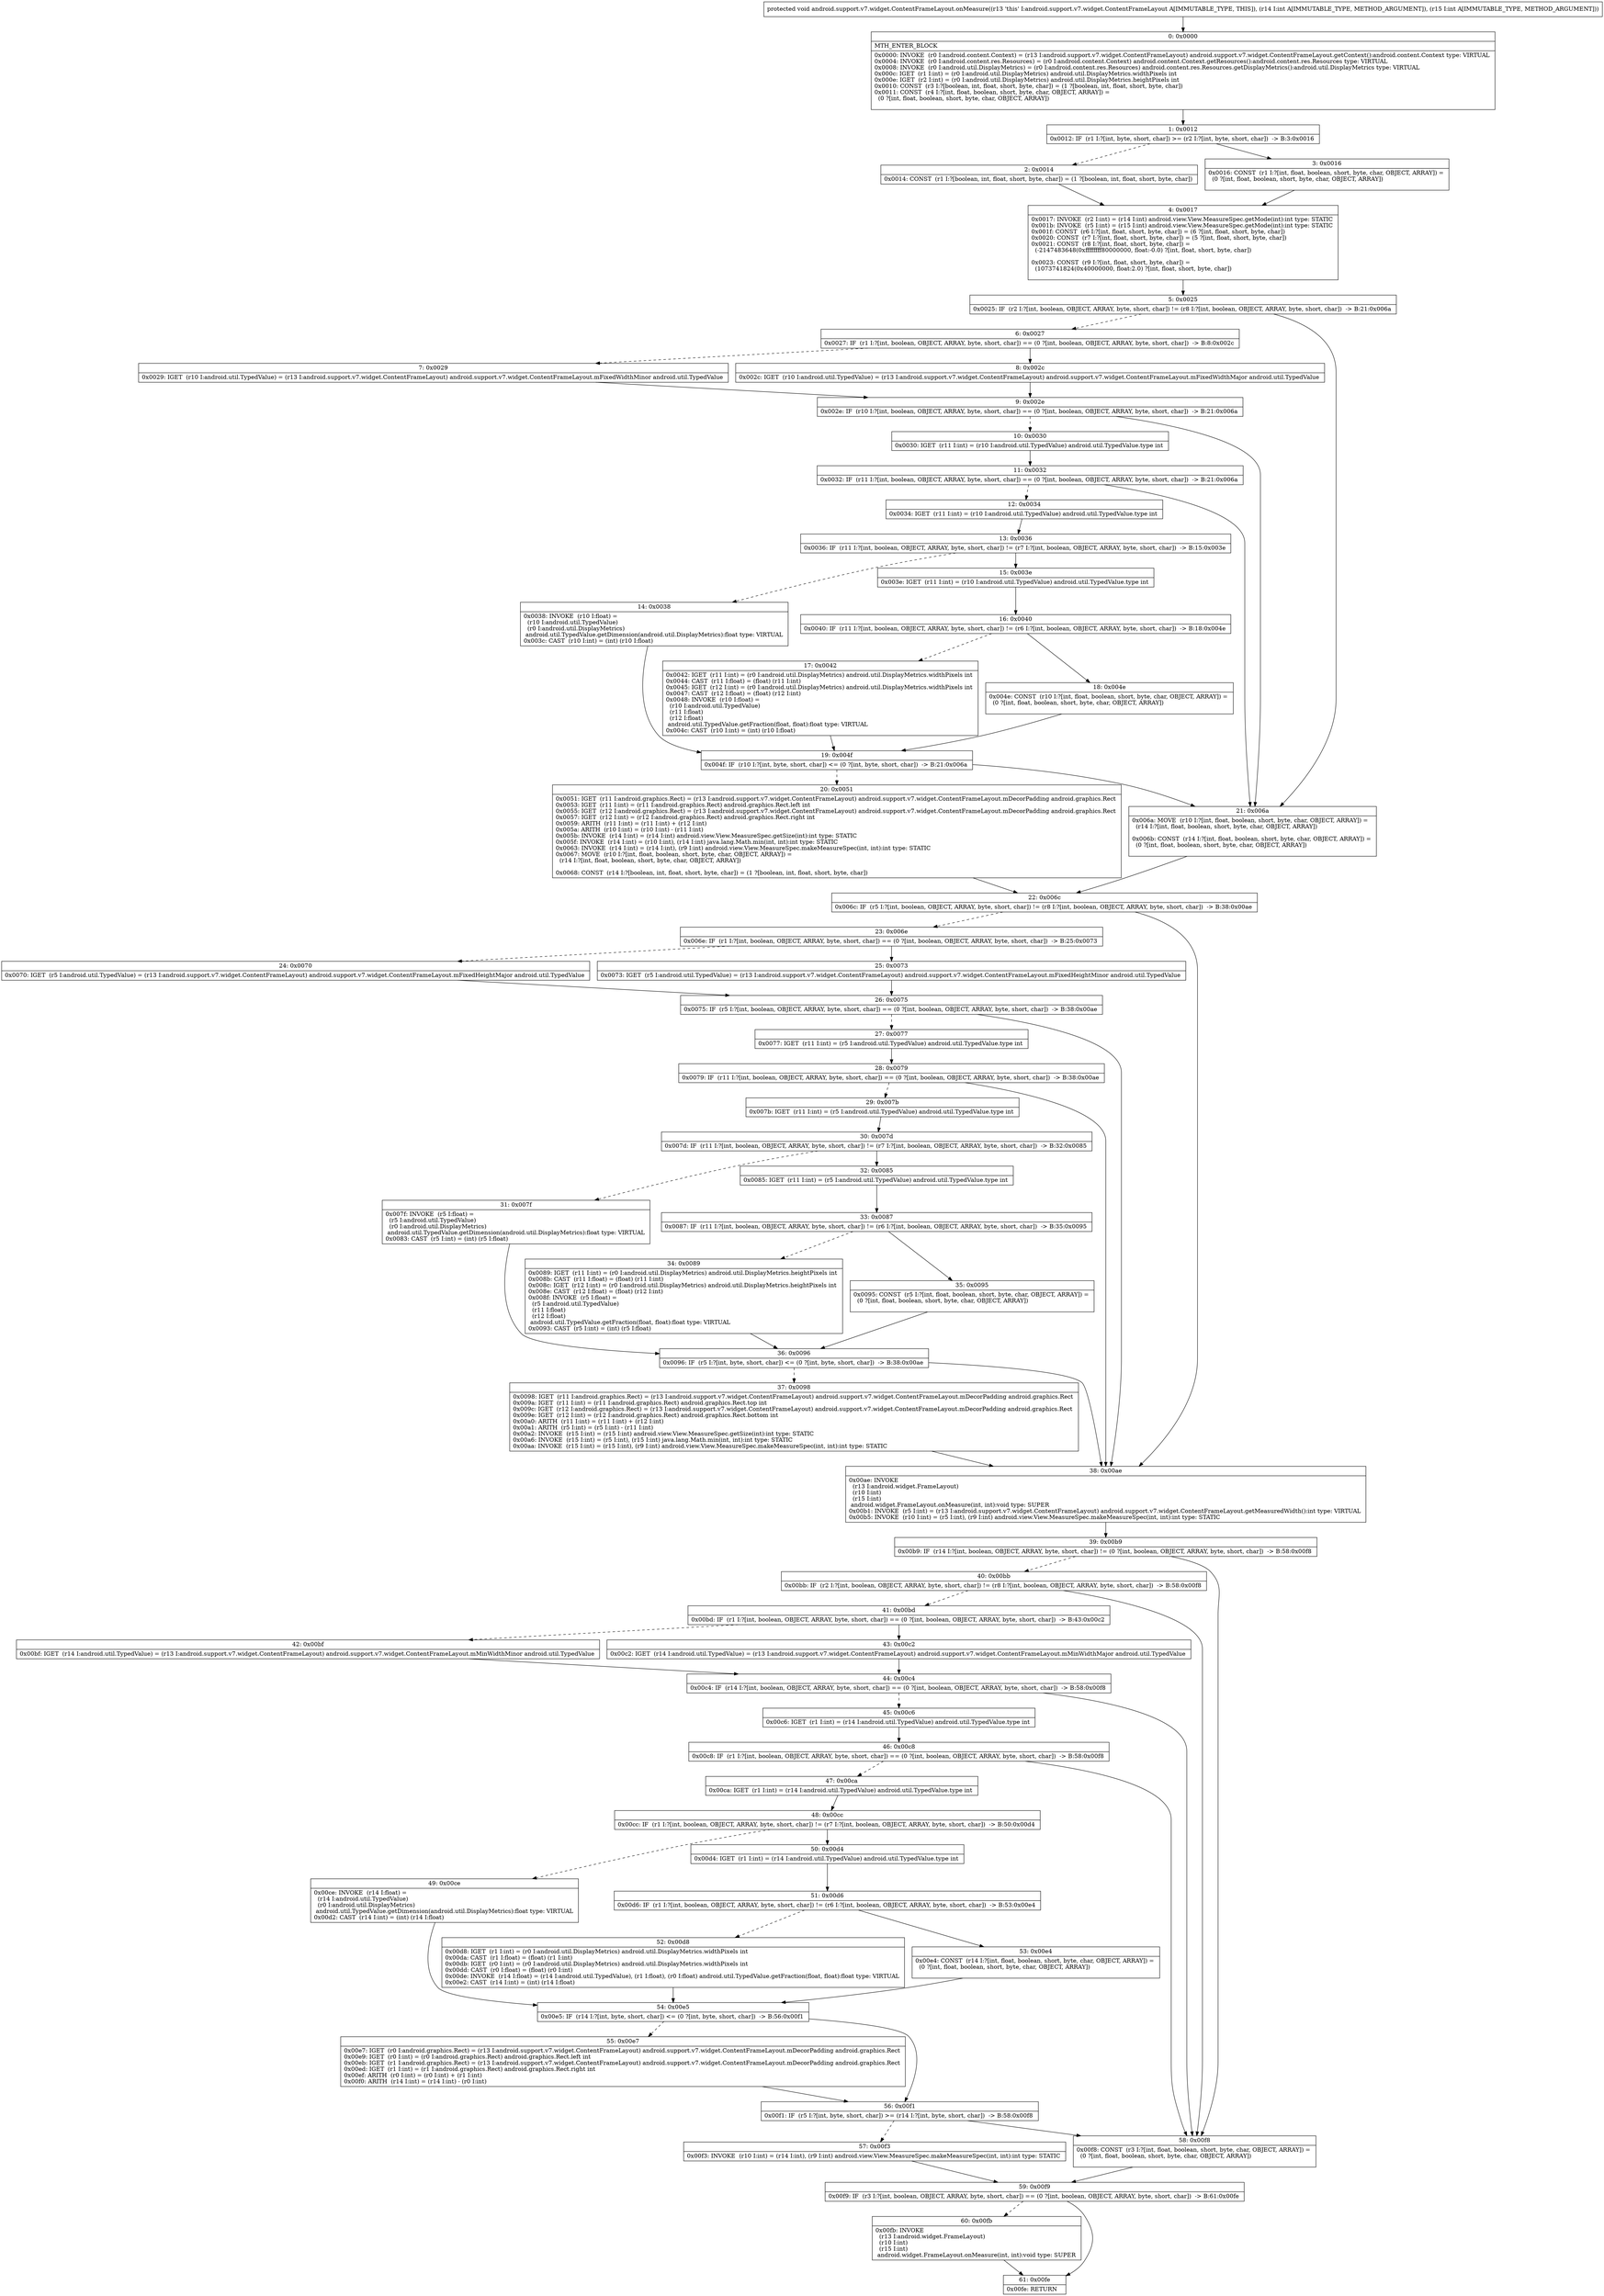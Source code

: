 digraph "CFG forandroid.support.v7.widget.ContentFrameLayout.onMeasure(II)V" {
Node_0 [shape=record,label="{0\:\ 0x0000|MTH_ENTER_BLOCK\l|0x0000: INVOKE  (r0 I:android.content.Context) = (r13 I:android.support.v7.widget.ContentFrameLayout) android.support.v7.widget.ContentFrameLayout.getContext():android.content.Context type: VIRTUAL \l0x0004: INVOKE  (r0 I:android.content.res.Resources) = (r0 I:android.content.Context) android.content.Context.getResources():android.content.res.Resources type: VIRTUAL \l0x0008: INVOKE  (r0 I:android.util.DisplayMetrics) = (r0 I:android.content.res.Resources) android.content.res.Resources.getDisplayMetrics():android.util.DisplayMetrics type: VIRTUAL \l0x000c: IGET  (r1 I:int) = (r0 I:android.util.DisplayMetrics) android.util.DisplayMetrics.widthPixels int \l0x000e: IGET  (r2 I:int) = (r0 I:android.util.DisplayMetrics) android.util.DisplayMetrics.heightPixels int \l0x0010: CONST  (r3 I:?[boolean, int, float, short, byte, char]) = (1 ?[boolean, int, float, short, byte, char]) \l0x0011: CONST  (r4 I:?[int, float, boolean, short, byte, char, OBJECT, ARRAY]) = \l  (0 ?[int, float, boolean, short, byte, char, OBJECT, ARRAY])\l \l}"];
Node_1 [shape=record,label="{1\:\ 0x0012|0x0012: IF  (r1 I:?[int, byte, short, char]) \>= (r2 I:?[int, byte, short, char])  \-\> B:3:0x0016 \l}"];
Node_2 [shape=record,label="{2\:\ 0x0014|0x0014: CONST  (r1 I:?[boolean, int, float, short, byte, char]) = (1 ?[boolean, int, float, short, byte, char]) \l}"];
Node_3 [shape=record,label="{3\:\ 0x0016|0x0016: CONST  (r1 I:?[int, float, boolean, short, byte, char, OBJECT, ARRAY]) = \l  (0 ?[int, float, boolean, short, byte, char, OBJECT, ARRAY])\l \l}"];
Node_4 [shape=record,label="{4\:\ 0x0017|0x0017: INVOKE  (r2 I:int) = (r14 I:int) android.view.View.MeasureSpec.getMode(int):int type: STATIC \l0x001b: INVOKE  (r5 I:int) = (r15 I:int) android.view.View.MeasureSpec.getMode(int):int type: STATIC \l0x001f: CONST  (r6 I:?[int, float, short, byte, char]) = (6 ?[int, float, short, byte, char]) \l0x0020: CONST  (r7 I:?[int, float, short, byte, char]) = (5 ?[int, float, short, byte, char]) \l0x0021: CONST  (r8 I:?[int, float, short, byte, char]) = \l  (\-2147483648(0xffffffff80000000, float:\-0.0) ?[int, float, short, byte, char])\l \l0x0023: CONST  (r9 I:?[int, float, short, byte, char]) = \l  (1073741824(0x40000000, float:2.0) ?[int, float, short, byte, char])\l \l}"];
Node_5 [shape=record,label="{5\:\ 0x0025|0x0025: IF  (r2 I:?[int, boolean, OBJECT, ARRAY, byte, short, char]) != (r8 I:?[int, boolean, OBJECT, ARRAY, byte, short, char])  \-\> B:21:0x006a \l}"];
Node_6 [shape=record,label="{6\:\ 0x0027|0x0027: IF  (r1 I:?[int, boolean, OBJECT, ARRAY, byte, short, char]) == (0 ?[int, boolean, OBJECT, ARRAY, byte, short, char])  \-\> B:8:0x002c \l}"];
Node_7 [shape=record,label="{7\:\ 0x0029|0x0029: IGET  (r10 I:android.util.TypedValue) = (r13 I:android.support.v7.widget.ContentFrameLayout) android.support.v7.widget.ContentFrameLayout.mFixedWidthMinor android.util.TypedValue \l}"];
Node_8 [shape=record,label="{8\:\ 0x002c|0x002c: IGET  (r10 I:android.util.TypedValue) = (r13 I:android.support.v7.widget.ContentFrameLayout) android.support.v7.widget.ContentFrameLayout.mFixedWidthMajor android.util.TypedValue \l}"];
Node_9 [shape=record,label="{9\:\ 0x002e|0x002e: IF  (r10 I:?[int, boolean, OBJECT, ARRAY, byte, short, char]) == (0 ?[int, boolean, OBJECT, ARRAY, byte, short, char])  \-\> B:21:0x006a \l}"];
Node_10 [shape=record,label="{10\:\ 0x0030|0x0030: IGET  (r11 I:int) = (r10 I:android.util.TypedValue) android.util.TypedValue.type int \l}"];
Node_11 [shape=record,label="{11\:\ 0x0032|0x0032: IF  (r11 I:?[int, boolean, OBJECT, ARRAY, byte, short, char]) == (0 ?[int, boolean, OBJECT, ARRAY, byte, short, char])  \-\> B:21:0x006a \l}"];
Node_12 [shape=record,label="{12\:\ 0x0034|0x0034: IGET  (r11 I:int) = (r10 I:android.util.TypedValue) android.util.TypedValue.type int \l}"];
Node_13 [shape=record,label="{13\:\ 0x0036|0x0036: IF  (r11 I:?[int, boolean, OBJECT, ARRAY, byte, short, char]) != (r7 I:?[int, boolean, OBJECT, ARRAY, byte, short, char])  \-\> B:15:0x003e \l}"];
Node_14 [shape=record,label="{14\:\ 0x0038|0x0038: INVOKE  (r10 I:float) = \l  (r10 I:android.util.TypedValue)\l  (r0 I:android.util.DisplayMetrics)\l android.util.TypedValue.getDimension(android.util.DisplayMetrics):float type: VIRTUAL \l0x003c: CAST  (r10 I:int) = (int) (r10 I:float) \l}"];
Node_15 [shape=record,label="{15\:\ 0x003e|0x003e: IGET  (r11 I:int) = (r10 I:android.util.TypedValue) android.util.TypedValue.type int \l}"];
Node_16 [shape=record,label="{16\:\ 0x0040|0x0040: IF  (r11 I:?[int, boolean, OBJECT, ARRAY, byte, short, char]) != (r6 I:?[int, boolean, OBJECT, ARRAY, byte, short, char])  \-\> B:18:0x004e \l}"];
Node_17 [shape=record,label="{17\:\ 0x0042|0x0042: IGET  (r11 I:int) = (r0 I:android.util.DisplayMetrics) android.util.DisplayMetrics.widthPixels int \l0x0044: CAST  (r11 I:float) = (float) (r11 I:int) \l0x0045: IGET  (r12 I:int) = (r0 I:android.util.DisplayMetrics) android.util.DisplayMetrics.widthPixels int \l0x0047: CAST  (r12 I:float) = (float) (r12 I:int) \l0x0048: INVOKE  (r10 I:float) = \l  (r10 I:android.util.TypedValue)\l  (r11 I:float)\l  (r12 I:float)\l android.util.TypedValue.getFraction(float, float):float type: VIRTUAL \l0x004c: CAST  (r10 I:int) = (int) (r10 I:float) \l}"];
Node_18 [shape=record,label="{18\:\ 0x004e|0x004e: CONST  (r10 I:?[int, float, boolean, short, byte, char, OBJECT, ARRAY]) = \l  (0 ?[int, float, boolean, short, byte, char, OBJECT, ARRAY])\l \l}"];
Node_19 [shape=record,label="{19\:\ 0x004f|0x004f: IF  (r10 I:?[int, byte, short, char]) \<= (0 ?[int, byte, short, char])  \-\> B:21:0x006a \l}"];
Node_20 [shape=record,label="{20\:\ 0x0051|0x0051: IGET  (r11 I:android.graphics.Rect) = (r13 I:android.support.v7.widget.ContentFrameLayout) android.support.v7.widget.ContentFrameLayout.mDecorPadding android.graphics.Rect \l0x0053: IGET  (r11 I:int) = (r11 I:android.graphics.Rect) android.graphics.Rect.left int \l0x0055: IGET  (r12 I:android.graphics.Rect) = (r13 I:android.support.v7.widget.ContentFrameLayout) android.support.v7.widget.ContentFrameLayout.mDecorPadding android.graphics.Rect \l0x0057: IGET  (r12 I:int) = (r12 I:android.graphics.Rect) android.graphics.Rect.right int \l0x0059: ARITH  (r11 I:int) = (r11 I:int) + (r12 I:int) \l0x005a: ARITH  (r10 I:int) = (r10 I:int) \- (r11 I:int) \l0x005b: INVOKE  (r14 I:int) = (r14 I:int) android.view.View.MeasureSpec.getSize(int):int type: STATIC \l0x005f: INVOKE  (r14 I:int) = (r10 I:int), (r14 I:int) java.lang.Math.min(int, int):int type: STATIC \l0x0063: INVOKE  (r14 I:int) = (r14 I:int), (r9 I:int) android.view.View.MeasureSpec.makeMeasureSpec(int, int):int type: STATIC \l0x0067: MOVE  (r10 I:?[int, float, boolean, short, byte, char, OBJECT, ARRAY]) = \l  (r14 I:?[int, float, boolean, short, byte, char, OBJECT, ARRAY])\l \l0x0068: CONST  (r14 I:?[boolean, int, float, short, byte, char]) = (1 ?[boolean, int, float, short, byte, char]) \l}"];
Node_21 [shape=record,label="{21\:\ 0x006a|0x006a: MOVE  (r10 I:?[int, float, boolean, short, byte, char, OBJECT, ARRAY]) = \l  (r14 I:?[int, float, boolean, short, byte, char, OBJECT, ARRAY])\l \l0x006b: CONST  (r14 I:?[int, float, boolean, short, byte, char, OBJECT, ARRAY]) = \l  (0 ?[int, float, boolean, short, byte, char, OBJECT, ARRAY])\l \l}"];
Node_22 [shape=record,label="{22\:\ 0x006c|0x006c: IF  (r5 I:?[int, boolean, OBJECT, ARRAY, byte, short, char]) != (r8 I:?[int, boolean, OBJECT, ARRAY, byte, short, char])  \-\> B:38:0x00ae \l}"];
Node_23 [shape=record,label="{23\:\ 0x006e|0x006e: IF  (r1 I:?[int, boolean, OBJECT, ARRAY, byte, short, char]) == (0 ?[int, boolean, OBJECT, ARRAY, byte, short, char])  \-\> B:25:0x0073 \l}"];
Node_24 [shape=record,label="{24\:\ 0x0070|0x0070: IGET  (r5 I:android.util.TypedValue) = (r13 I:android.support.v7.widget.ContentFrameLayout) android.support.v7.widget.ContentFrameLayout.mFixedHeightMajor android.util.TypedValue \l}"];
Node_25 [shape=record,label="{25\:\ 0x0073|0x0073: IGET  (r5 I:android.util.TypedValue) = (r13 I:android.support.v7.widget.ContentFrameLayout) android.support.v7.widget.ContentFrameLayout.mFixedHeightMinor android.util.TypedValue \l}"];
Node_26 [shape=record,label="{26\:\ 0x0075|0x0075: IF  (r5 I:?[int, boolean, OBJECT, ARRAY, byte, short, char]) == (0 ?[int, boolean, OBJECT, ARRAY, byte, short, char])  \-\> B:38:0x00ae \l}"];
Node_27 [shape=record,label="{27\:\ 0x0077|0x0077: IGET  (r11 I:int) = (r5 I:android.util.TypedValue) android.util.TypedValue.type int \l}"];
Node_28 [shape=record,label="{28\:\ 0x0079|0x0079: IF  (r11 I:?[int, boolean, OBJECT, ARRAY, byte, short, char]) == (0 ?[int, boolean, OBJECT, ARRAY, byte, short, char])  \-\> B:38:0x00ae \l}"];
Node_29 [shape=record,label="{29\:\ 0x007b|0x007b: IGET  (r11 I:int) = (r5 I:android.util.TypedValue) android.util.TypedValue.type int \l}"];
Node_30 [shape=record,label="{30\:\ 0x007d|0x007d: IF  (r11 I:?[int, boolean, OBJECT, ARRAY, byte, short, char]) != (r7 I:?[int, boolean, OBJECT, ARRAY, byte, short, char])  \-\> B:32:0x0085 \l}"];
Node_31 [shape=record,label="{31\:\ 0x007f|0x007f: INVOKE  (r5 I:float) = \l  (r5 I:android.util.TypedValue)\l  (r0 I:android.util.DisplayMetrics)\l android.util.TypedValue.getDimension(android.util.DisplayMetrics):float type: VIRTUAL \l0x0083: CAST  (r5 I:int) = (int) (r5 I:float) \l}"];
Node_32 [shape=record,label="{32\:\ 0x0085|0x0085: IGET  (r11 I:int) = (r5 I:android.util.TypedValue) android.util.TypedValue.type int \l}"];
Node_33 [shape=record,label="{33\:\ 0x0087|0x0087: IF  (r11 I:?[int, boolean, OBJECT, ARRAY, byte, short, char]) != (r6 I:?[int, boolean, OBJECT, ARRAY, byte, short, char])  \-\> B:35:0x0095 \l}"];
Node_34 [shape=record,label="{34\:\ 0x0089|0x0089: IGET  (r11 I:int) = (r0 I:android.util.DisplayMetrics) android.util.DisplayMetrics.heightPixels int \l0x008b: CAST  (r11 I:float) = (float) (r11 I:int) \l0x008c: IGET  (r12 I:int) = (r0 I:android.util.DisplayMetrics) android.util.DisplayMetrics.heightPixels int \l0x008e: CAST  (r12 I:float) = (float) (r12 I:int) \l0x008f: INVOKE  (r5 I:float) = \l  (r5 I:android.util.TypedValue)\l  (r11 I:float)\l  (r12 I:float)\l android.util.TypedValue.getFraction(float, float):float type: VIRTUAL \l0x0093: CAST  (r5 I:int) = (int) (r5 I:float) \l}"];
Node_35 [shape=record,label="{35\:\ 0x0095|0x0095: CONST  (r5 I:?[int, float, boolean, short, byte, char, OBJECT, ARRAY]) = \l  (0 ?[int, float, boolean, short, byte, char, OBJECT, ARRAY])\l \l}"];
Node_36 [shape=record,label="{36\:\ 0x0096|0x0096: IF  (r5 I:?[int, byte, short, char]) \<= (0 ?[int, byte, short, char])  \-\> B:38:0x00ae \l}"];
Node_37 [shape=record,label="{37\:\ 0x0098|0x0098: IGET  (r11 I:android.graphics.Rect) = (r13 I:android.support.v7.widget.ContentFrameLayout) android.support.v7.widget.ContentFrameLayout.mDecorPadding android.graphics.Rect \l0x009a: IGET  (r11 I:int) = (r11 I:android.graphics.Rect) android.graphics.Rect.top int \l0x009c: IGET  (r12 I:android.graphics.Rect) = (r13 I:android.support.v7.widget.ContentFrameLayout) android.support.v7.widget.ContentFrameLayout.mDecorPadding android.graphics.Rect \l0x009e: IGET  (r12 I:int) = (r12 I:android.graphics.Rect) android.graphics.Rect.bottom int \l0x00a0: ARITH  (r11 I:int) = (r11 I:int) + (r12 I:int) \l0x00a1: ARITH  (r5 I:int) = (r5 I:int) \- (r11 I:int) \l0x00a2: INVOKE  (r15 I:int) = (r15 I:int) android.view.View.MeasureSpec.getSize(int):int type: STATIC \l0x00a6: INVOKE  (r15 I:int) = (r5 I:int), (r15 I:int) java.lang.Math.min(int, int):int type: STATIC \l0x00aa: INVOKE  (r15 I:int) = (r15 I:int), (r9 I:int) android.view.View.MeasureSpec.makeMeasureSpec(int, int):int type: STATIC \l}"];
Node_38 [shape=record,label="{38\:\ 0x00ae|0x00ae: INVOKE  \l  (r13 I:android.widget.FrameLayout)\l  (r10 I:int)\l  (r15 I:int)\l android.widget.FrameLayout.onMeasure(int, int):void type: SUPER \l0x00b1: INVOKE  (r5 I:int) = (r13 I:android.support.v7.widget.ContentFrameLayout) android.support.v7.widget.ContentFrameLayout.getMeasuredWidth():int type: VIRTUAL \l0x00b5: INVOKE  (r10 I:int) = (r5 I:int), (r9 I:int) android.view.View.MeasureSpec.makeMeasureSpec(int, int):int type: STATIC \l}"];
Node_39 [shape=record,label="{39\:\ 0x00b9|0x00b9: IF  (r14 I:?[int, boolean, OBJECT, ARRAY, byte, short, char]) != (0 ?[int, boolean, OBJECT, ARRAY, byte, short, char])  \-\> B:58:0x00f8 \l}"];
Node_40 [shape=record,label="{40\:\ 0x00bb|0x00bb: IF  (r2 I:?[int, boolean, OBJECT, ARRAY, byte, short, char]) != (r8 I:?[int, boolean, OBJECT, ARRAY, byte, short, char])  \-\> B:58:0x00f8 \l}"];
Node_41 [shape=record,label="{41\:\ 0x00bd|0x00bd: IF  (r1 I:?[int, boolean, OBJECT, ARRAY, byte, short, char]) == (0 ?[int, boolean, OBJECT, ARRAY, byte, short, char])  \-\> B:43:0x00c2 \l}"];
Node_42 [shape=record,label="{42\:\ 0x00bf|0x00bf: IGET  (r14 I:android.util.TypedValue) = (r13 I:android.support.v7.widget.ContentFrameLayout) android.support.v7.widget.ContentFrameLayout.mMinWidthMinor android.util.TypedValue \l}"];
Node_43 [shape=record,label="{43\:\ 0x00c2|0x00c2: IGET  (r14 I:android.util.TypedValue) = (r13 I:android.support.v7.widget.ContentFrameLayout) android.support.v7.widget.ContentFrameLayout.mMinWidthMajor android.util.TypedValue \l}"];
Node_44 [shape=record,label="{44\:\ 0x00c4|0x00c4: IF  (r14 I:?[int, boolean, OBJECT, ARRAY, byte, short, char]) == (0 ?[int, boolean, OBJECT, ARRAY, byte, short, char])  \-\> B:58:0x00f8 \l}"];
Node_45 [shape=record,label="{45\:\ 0x00c6|0x00c6: IGET  (r1 I:int) = (r14 I:android.util.TypedValue) android.util.TypedValue.type int \l}"];
Node_46 [shape=record,label="{46\:\ 0x00c8|0x00c8: IF  (r1 I:?[int, boolean, OBJECT, ARRAY, byte, short, char]) == (0 ?[int, boolean, OBJECT, ARRAY, byte, short, char])  \-\> B:58:0x00f8 \l}"];
Node_47 [shape=record,label="{47\:\ 0x00ca|0x00ca: IGET  (r1 I:int) = (r14 I:android.util.TypedValue) android.util.TypedValue.type int \l}"];
Node_48 [shape=record,label="{48\:\ 0x00cc|0x00cc: IF  (r1 I:?[int, boolean, OBJECT, ARRAY, byte, short, char]) != (r7 I:?[int, boolean, OBJECT, ARRAY, byte, short, char])  \-\> B:50:0x00d4 \l}"];
Node_49 [shape=record,label="{49\:\ 0x00ce|0x00ce: INVOKE  (r14 I:float) = \l  (r14 I:android.util.TypedValue)\l  (r0 I:android.util.DisplayMetrics)\l android.util.TypedValue.getDimension(android.util.DisplayMetrics):float type: VIRTUAL \l0x00d2: CAST  (r14 I:int) = (int) (r14 I:float) \l}"];
Node_50 [shape=record,label="{50\:\ 0x00d4|0x00d4: IGET  (r1 I:int) = (r14 I:android.util.TypedValue) android.util.TypedValue.type int \l}"];
Node_51 [shape=record,label="{51\:\ 0x00d6|0x00d6: IF  (r1 I:?[int, boolean, OBJECT, ARRAY, byte, short, char]) != (r6 I:?[int, boolean, OBJECT, ARRAY, byte, short, char])  \-\> B:53:0x00e4 \l}"];
Node_52 [shape=record,label="{52\:\ 0x00d8|0x00d8: IGET  (r1 I:int) = (r0 I:android.util.DisplayMetrics) android.util.DisplayMetrics.widthPixels int \l0x00da: CAST  (r1 I:float) = (float) (r1 I:int) \l0x00db: IGET  (r0 I:int) = (r0 I:android.util.DisplayMetrics) android.util.DisplayMetrics.widthPixels int \l0x00dd: CAST  (r0 I:float) = (float) (r0 I:int) \l0x00de: INVOKE  (r14 I:float) = (r14 I:android.util.TypedValue), (r1 I:float), (r0 I:float) android.util.TypedValue.getFraction(float, float):float type: VIRTUAL \l0x00e2: CAST  (r14 I:int) = (int) (r14 I:float) \l}"];
Node_53 [shape=record,label="{53\:\ 0x00e4|0x00e4: CONST  (r14 I:?[int, float, boolean, short, byte, char, OBJECT, ARRAY]) = \l  (0 ?[int, float, boolean, short, byte, char, OBJECT, ARRAY])\l \l}"];
Node_54 [shape=record,label="{54\:\ 0x00e5|0x00e5: IF  (r14 I:?[int, byte, short, char]) \<= (0 ?[int, byte, short, char])  \-\> B:56:0x00f1 \l}"];
Node_55 [shape=record,label="{55\:\ 0x00e7|0x00e7: IGET  (r0 I:android.graphics.Rect) = (r13 I:android.support.v7.widget.ContentFrameLayout) android.support.v7.widget.ContentFrameLayout.mDecorPadding android.graphics.Rect \l0x00e9: IGET  (r0 I:int) = (r0 I:android.graphics.Rect) android.graphics.Rect.left int \l0x00eb: IGET  (r1 I:android.graphics.Rect) = (r13 I:android.support.v7.widget.ContentFrameLayout) android.support.v7.widget.ContentFrameLayout.mDecorPadding android.graphics.Rect \l0x00ed: IGET  (r1 I:int) = (r1 I:android.graphics.Rect) android.graphics.Rect.right int \l0x00ef: ARITH  (r0 I:int) = (r0 I:int) + (r1 I:int) \l0x00f0: ARITH  (r14 I:int) = (r14 I:int) \- (r0 I:int) \l}"];
Node_56 [shape=record,label="{56\:\ 0x00f1|0x00f1: IF  (r5 I:?[int, byte, short, char]) \>= (r14 I:?[int, byte, short, char])  \-\> B:58:0x00f8 \l}"];
Node_57 [shape=record,label="{57\:\ 0x00f3|0x00f3: INVOKE  (r10 I:int) = (r14 I:int), (r9 I:int) android.view.View.MeasureSpec.makeMeasureSpec(int, int):int type: STATIC \l}"];
Node_58 [shape=record,label="{58\:\ 0x00f8|0x00f8: CONST  (r3 I:?[int, float, boolean, short, byte, char, OBJECT, ARRAY]) = \l  (0 ?[int, float, boolean, short, byte, char, OBJECT, ARRAY])\l \l}"];
Node_59 [shape=record,label="{59\:\ 0x00f9|0x00f9: IF  (r3 I:?[int, boolean, OBJECT, ARRAY, byte, short, char]) == (0 ?[int, boolean, OBJECT, ARRAY, byte, short, char])  \-\> B:61:0x00fe \l}"];
Node_60 [shape=record,label="{60\:\ 0x00fb|0x00fb: INVOKE  \l  (r13 I:android.widget.FrameLayout)\l  (r10 I:int)\l  (r15 I:int)\l android.widget.FrameLayout.onMeasure(int, int):void type: SUPER \l}"];
Node_61 [shape=record,label="{61\:\ 0x00fe|0x00fe: RETURN   \l}"];
MethodNode[shape=record,label="{protected void android.support.v7.widget.ContentFrameLayout.onMeasure((r13 'this' I:android.support.v7.widget.ContentFrameLayout A[IMMUTABLE_TYPE, THIS]), (r14 I:int A[IMMUTABLE_TYPE, METHOD_ARGUMENT]), (r15 I:int A[IMMUTABLE_TYPE, METHOD_ARGUMENT])) }"];
MethodNode -> Node_0;
Node_0 -> Node_1;
Node_1 -> Node_2[style=dashed];
Node_1 -> Node_3;
Node_2 -> Node_4;
Node_3 -> Node_4;
Node_4 -> Node_5;
Node_5 -> Node_6[style=dashed];
Node_5 -> Node_21;
Node_6 -> Node_7[style=dashed];
Node_6 -> Node_8;
Node_7 -> Node_9;
Node_8 -> Node_9;
Node_9 -> Node_10[style=dashed];
Node_9 -> Node_21;
Node_10 -> Node_11;
Node_11 -> Node_12[style=dashed];
Node_11 -> Node_21;
Node_12 -> Node_13;
Node_13 -> Node_14[style=dashed];
Node_13 -> Node_15;
Node_14 -> Node_19;
Node_15 -> Node_16;
Node_16 -> Node_17[style=dashed];
Node_16 -> Node_18;
Node_17 -> Node_19;
Node_18 -> Node_19;
Node_19 -> Node_20[style=dashed];
Node_19 -> Node_21;
Node_20 -> Node_22;
Node_21 -> Node_22;
Node_22 -> Node_23[style=dashed];
Node_22 -> Node_38;
Node_23 -> Node_24[style=dashed];
Node_23 -> Node_25;
Node_24 -> Node_26;
Node_25 -> Node_26;
Node_26 -> Node_27[style=dashed];
Node_26 -> Node_38;
Node_27 -> Node_28;
Node_28 -> Node_29[style=dashed];
Node_28 -> Node_38;
Node_29 -> Node_30;
Node_30 -> Node_31[style=dashed];
Node_30 -> Node_32;
Node_31 -> Node_36;
Node_32 -> Node_33;
Node_33 -> Node_34[style=dashed];
Node_33 -> Node_35;
Node_34 -> Node_36;
Node_35 -> Node_36;
Node_36 -> Node_37[style=dashed];
Node_36 -> Node_38;
Node_37 -> Node_38;
Node_38 -> Node_39;
Node_39 -> Node_40[style=dashed];
Node_39 -> Node_58;
Node_40 -> Node_41[style=dashed];
Node_40 -> Node_58;
Node_41 -> Node_42[style=dashed];
Node_41 -> Node_43;
Node_42 -> Node_44;
Node_43 -> Node_44;
Node_44 -> Node_45[style=dashed];
Node_44 -> Node_58;
Node_45 -> Node_46;
Node_46 -> Node_47[style=dashed];
Node_46 -> Node_58;
Node_47 -> Node_48;
Node_48 -> Node_49[style=dashed];
Node_48 -> Node_50;
Node_49 -> Node_54;
Node_50 -> Node_51;
Node_51 -> Node_52[style=dashed];
Node_51 -> Node_53;
Node_52 -> Node_54;
Node_53 -> Node_54;
Node_54 -> Node_55[style=dashed];
Node_54 -> Node_56;
Node_55 -> Node_56;
Node_56 -> Node_57[style=dashed];
Node_56 -> Node_58;
Node_57 -> Node_59;
Node_58 -> Node_59;
Node_59 -> Node_60[style=dashed];
Node_59 -> Node_61;
Node_60 -> Node_61;
}

